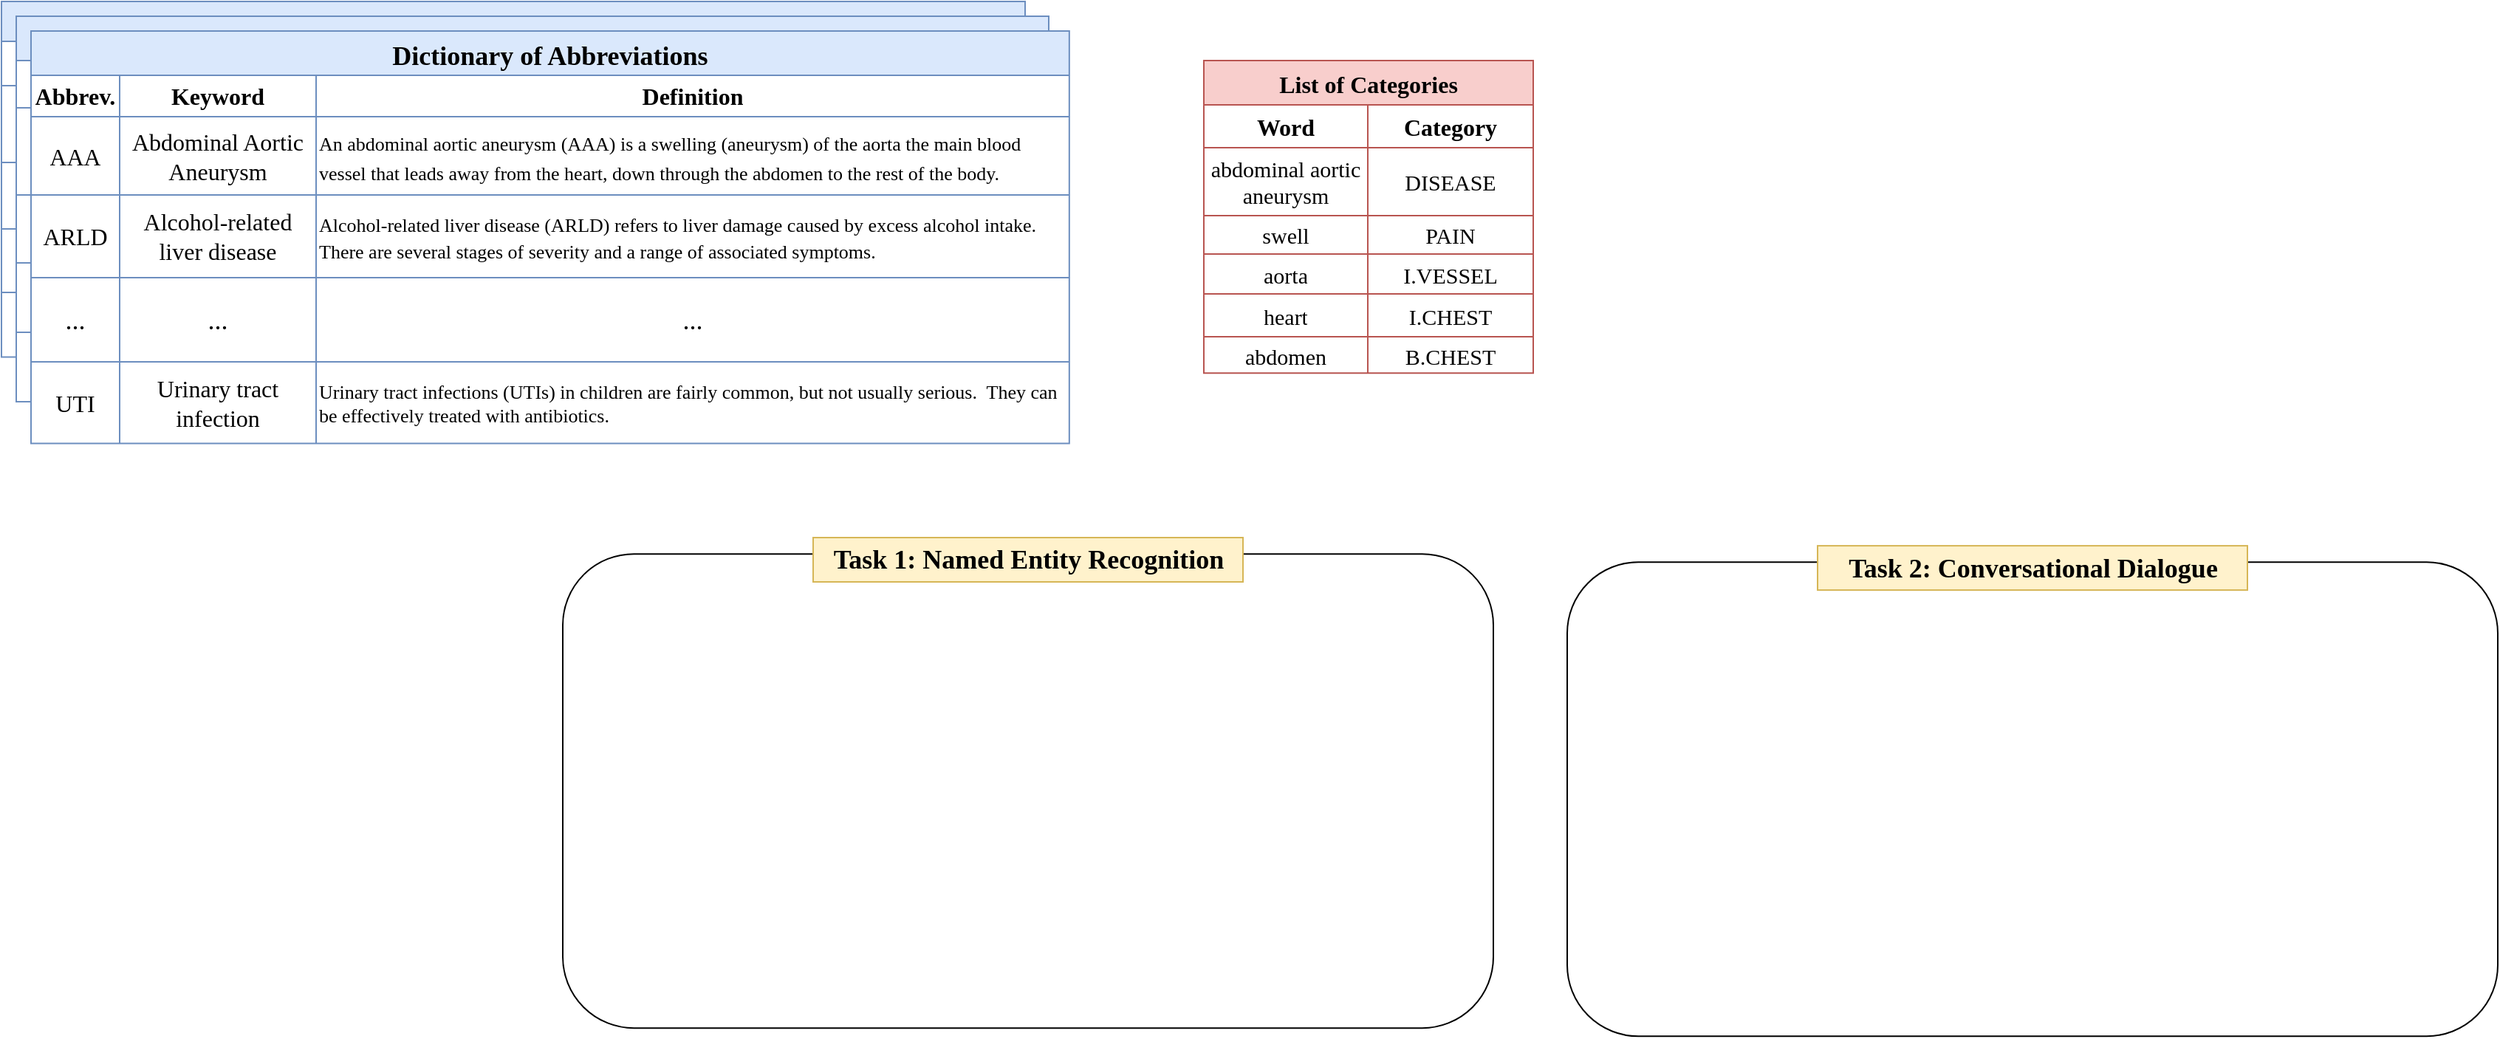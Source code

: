 <mxfile version="22.1.3" type="github">
  <diagram name="페이지-1" id="-8yun-3NOsmLTGrZwqc3">
    <mxGraphModel dx="2025" dy="1115" grid="0" gridSize="10" guides="1" tooltips="1" connect="1" arrows="1" fold="1" page="0" pageScale="1" pageWidth="827" pageHeight="1169" math="0" shadow="0">
      <root>
        <mxCell id="0" />
        <mxCell id="1" parent="0" />
        <mxCell id="UXBK47Knyluay0lU5f_m-27" value="" style="shape=table;startSize=27;container=1;collapsible=0;childLayout=tableLayout;fontSize=18;fillColor=#dae8fc;strokeColor=#6c8ebf;gradientColor=none;swimlaneFillColor=default;fontFamily=Times New Roman;fontStyle=1" parent="1" vertex="1">
          <mxGeometry x="-409" y="-35" width="693" height="240.75" as="geometry" />
        </mxCell>
        <mxCell id="UXBK47Knyluay0lU5f_m-28" value="" style="shape=tableRow;horizontal=0;startSize=0;swimlaneHead=0;swimlaneBody=0;strokeColor=inherit;top=0;left=0;bottom=0;right=0;collapsible=0;dropTarget=0;fillColor=none;points=[[0,0.5],[1,0.5]];portConstraint=eastwest;fontSize=16;" parent="UXBK47Knyluay0lU5f_m-27" vertex="1">
          <mxGeometry y="27" width="693" height="30" as="geometry" />
        </mxCell>
        <mxCell id="UXBK47Knyluay0lU5f_m-29" value="" style="shape=partialRectangle;html=1;whiteSpace=wrap;connectable=0;strokeColor=inherit;overflow=hidden;fillColor=none;top=0;left=0;bottom=0;right=0;pointerEvents=1;fontSize=16;fontStyle=1" parent="UXBK47Knyluay0lU5f_m-28" vertex="1">
          <mxGeometry width="62" height="30" as="geometry">
            <mxRectangle width="62" height="30" as="alternateBounds" />
          </mxGeometry>
        </mxCell>
        <mxCell id="UXBK47Knyluay0lU5f_m-30" value="" style="shape=partialRectangle;html=1;whiteSpace=wrap;connectable=0;strokeColor=inherit;overflow=hidden;fillColor=none;top=0;left=0;bottom=0;right=0;pointerEvents=1;fontSize=16;fontStyle=1" parent="UXBK47Knyluay0lU5f_m-28" vertex="1">
          <mxGeometry x="62" width="136" height="30" as="geometry">
            <mxRectangle width="136" height="30" as="alternateBounds" />
          </mxGeometry>
        </mxCell>
        <mxCell id="UXBK47Knyluay0lU5f_m-31" value="" style="shape=partialRectangle;html=1;whiteSpace=wrap;connectable=0;strokeColor=inherit;overflow=hidden;fillColor=none;top=0;left=0;bottom=0;right=0;pointerEvents=1;fontSize=16;fontStyle=1" parent="UXBK47Knyluay0lU5f_m-28" vertex="1">
          <mxGeometry x="198" width="495" height="30" as="geometry">
            <mxRectangle width="495" height="30" as="alternateBounds" />
          </mxGeometry>
        </mxCell>
        <mxCell id="UXBK47Knyluay0lU5f_m-32" value="" style="shape=tableRow;horizontal=0;startSize=0;swimlaneHead=0;swimlaneBody=0;strokeColor=inherit;top=0;left=0;bottom=0;right=0;collapsible=0;dropTarget=0;fillColor=none;points=[[0,0.5],[1,0.5]];portConstraint=eastwest;fontSize=16;" parent="UXBK47Knyluay0lU5f_m-27" vertex="1">
          <mxGeometry y="57" width="693" height="52" as="geometry" />
        </mxCell>
        <mxCell id="UXBK47Knyluay0lU5f_m-33" value="" style="shape=partialRectangle;html=1;whiteSpace=wrap;connectable=0;strokeColor=inherit;overflow=hidden;fillColor=none;top=0;left=0;bottom=0;right=0;pointerEvents=1;fontSize=16;" parent="UXBK47Knyluay0lU5f_m-32" vertex="1">
          <mxGeometry width="62" height="52" as="geometry">
            <mxRectangle width="62" height="52" as="alternateBounds" />
          </mxGeometry>
        </mxCell>
        <mxCell id="UXBK47Knyluay0lU5f_m-34" value="" style="shape=partialRectangle;html=1;whiteSpace=wrap;connectable=0;strokeColor=inherit;overflow=hidden;fillColor=none;top=0;left=0;bottom=0;right=0;pointerEvents=1;fontSize=16;" parent="UXBK47Knyluay0lU5f_m-32" vertex="1">
          <mxGeometry x="62" width="136" height="52" as="geometry">
            <mxRectangle width="136" height="52" as="alternateBounds" />
          </mxGeometry>
        </mxCell>
        <mxCell id="UXBK47Knyluay0lU5f_m-35" value="" style="shape=partialRectangle;html=1;whiteSpace=wrap;connectable=0;strokeColor=inherit;overflow=hidden;fillColor=none;top=0;left=0;bottom=0;right=0;pointerEvents=1;fontSize=16;" parent="UXBK47Knyluay0lU5f_m-32" vertex="1">
          <mxGeometry x="198" width="495" height="52" as="geometry">
            <mxRectangle width="495" height="52" as="alternateBounds" />
          </mxGeometry>
        </mxCell>
        <mxCell id="UXBK47Knyluay0lU5f_m-36" value="" style="shape=tableRow;horizontal=0;startSize=0;swimlaneHead=0;swimlaneBody=0;strokeColor=inherit;top=0;left=0;bottom=0;right=0;collapsible=0;dropTarget=0;fillColor=none;points=[[0,0.5],[1,0.5]];portConstraint=eastwest;fontSize=16;" parent="UXBK47Knyluay0lU5f_m-27" vertex="1">
          <mxGeometry y="109" width="693" height="45" as="geometry" />
        </mxCell>
        <mxCell id="UXBK47Knyluay0lU5f_m-37" value="" style="shape=partialRectangle;html=1;whiteSpace=wrap;connectable=0;strokeColor=inherit;overflow=hidden;fillColor=none;top=0;left=0;bottom=0;right=0;pointerEvents=1;fontSize=16;" parent="UXBK47Knyluay0lU5f_m-36" vertex="1">
          <mxGeometry width="62" height="45" as="geometry">
            <mxRectangle width="62" height="45" as="alternateBounds" />
          </mxGeometry>
        </mxCell>
        <mxCell id="UXBK47Knyluay0lU5f_m-38" value="" style="shape=partialRectangle;html=1;whiteSpace=wrap;connectable=0;strokeColor=inherit;overflow=hidden;fillColor=none;top=0;left=0;bottom=0;right=0;pointerEvents=1;fontSize=16;" parent="UXBK47Knyluay0lU5f_m-36" vertex="1">
          <mxGeometry x="62" width="136" height="45" as="geometry">
            <mxRectangle width="136" height="45" as="alternateBounds" />
          </mxGeometry>
        </mxCell>
        <mxCell id="UXBK47Knyluay0lU5f_m-39" value="" style="shape=partialRectangle;html=1;whiteSpace=wrap;connectable=0;strokeColor=inherit;overflow=hidden;fillColor=none;top=0;left=0;bottom=0;right=0;pointerEvents=1;fontSize=16;" parent="UXBK47Knyluay0lU5f_m-36" vertex="1">
          <mxGeometry x="198" width="495" height="45" as="geometry">
            <mxRectangle width="495" height="45" as="alternateBounds" />
          </mxGeometry>
        </mxCell>
        <mxCell id="UXBK47Knyluay0lU5f_m-57" style="shape=tableRow;horizontal=0;startSize=0;swimlaneHead=0;swimlaneBody=0;strokeColor=inherit;top=0;left=0;bottom=0;right=0;collapsible=0;dropTarget=0;fillColor=none;points=[[0,0.5],[1,0.5]];portConstraint=eastwest;fontSize=16;" parent="UXBK47Knyluay0lU5f_m-27" vertex="1">
          <mxGeometry y="154" width="693" height="43" as="geometry" />
        </mxCell>
        <mxCell id="UXBK47Knyluay0lU5f_m-58" style="shape=partialRectangle;html=1;whiteSpace=wrap;connectable=0;strokeColor=inherit;overflow=hidden;fillColor=none;top=0;left=0;bottom=0;right=0;pointerEvents=1;fontSize=16;" parent="UXBK47Knyluay0lU5f_m-57" vertex="1">
          <mxGeometry width="62" height="43" as="geometry">
            <mxRectangle width="62" height="43" as="alternateBounds" />
          </mxGeometry>
        </mxCell>
        <mxCell id="UXBK47Knyluay0lU5f_m-59" style="shape=partialRectangle;html=1;whiteSpace=wrap;connectable=0;strokeColor=inherit;overflow=hidden;fillColor=none;top=0;left=0;bottom=0;right=0;pointerEvents=1;fontSize=16;" parent="UXBK47Knyluay0lU5f_m-57" vertex="1">
          <mxGeometry x="62" width="136" height="43" as="geometry">
            <mxRectangle width="136" height="43" as="alternateBounds" />
          </mxGeometry>
        </mxCell>
        <mxCell id="UXBK47Knyluay0lU5f_m-60" style="shape=partialRectangle;html=1;whiteSpace=wrap;connectable=0;strokeColor=inherit;overflow=hidden;fillColor=none;top=0;left=0;bottom=0;right=0;pointerEvents=1;fontSize=16;" parent="UXBK47Knyluay0lU5f_m-57" vertex="1">
          <mxGeometry x="198" width="495" height="43" as="geometry">
            <mxRectangle width="495" height="43" as="alternateBounds" />
          </mxGeometry>
        </mxCell>
        <mxCell id="UXBK47Knyluay0lU5f_m-53" style="shape=tableRow;horizontal=0;startSize=0;swimlaneHead=0;swimlaneBody=0;strokeColor=inherit;top=0;left=0;bottom=0;right=0;collapsible=0;dropTarget=0;fillColor=none;points=[[0,0.5],[1,0.5]];portConstraint=eastwest;fontSize=16;" parent="UXBK47Knyluay0lU5f_m-27" vertex="1">
          <mxGeometry y="197" width="693" height="44" as="geometry" />
        </mxCell>
        <mxCell id="UXBK47Knyluay0lU5f_m-54" style="shape=partialRectangle;html=1;whiteSpace=wrap;connectable=0;strokeColor=inherit;overflow=hidden;fillColor=none;top=0;left=0;bottom=0;right=0;pointerEvents=1;fontSize=16;" parent="UXBK47Knyluay0lU5f_m-53" vertex="1">
          <mxGeometry width="62" height="44" as="geometry">
            <mxRectangle width="62" height="44" as="alternateBounds" />
          </mxGeometry>
        </mxCell>
        <mxCell id="UXBK47Knyluay0lU5f_m-55" style="shape=partialRectangle;html=1;whiteSpace=wrap;connectable=0;strokeColor=inherit;overflow=hidden;fillColor=none;top=0;left=0;bottom=0;right=0;pointerEvents=1;fontSize=16;" parent="UXBK47Knyluay0lU5f_m-53" vertex="1">
          <mxGeometry x="62" width="136" height="44" as="geometry">
            <mxRectangle width="136" height="44" as="alternateBounds" />
          </mxGeometry>
        </mxCell>
        <mxCell id="UXBK47Knyluay0lU5f_m-56" style="shape=partialRectangle;html=1;whiteSpace=wrap;connectable=0;strokeColor=inherit;overflow=hidden;fillColor=none;top=0;left=0;bottom=0;right=0;pointerEvents=1;fontSize=16;" parent="UXBK47Knyluay0lU5f_m-53" vertex="1">
          <mxGeometry x="198" width="495" height="44" as="geometry">
            <mxRectangle width="495" height="44" as="alternateBounds" />
          </mxGeometry>
        </mxCell>
        <mxCell id="UXBK47Knyluay0lU5f_m-61" value="" style="shape=table;startSize=30;container=1;collapsible=0;childLayout=tableLayout;fontSize=18;fillColor=#dae8fc;strokeColor=#6c8ebf;gradientColor=none;swimlaneFillColor=default;fontFamily=Times New Roman;fontStyle=1" parent="1" vertex="1">
          <mxGeometry x="-399" y="-25" width="699" height="261" as="geometry" />
        </mxCell>
        <mxCell id="UXBK47Knyluay0lU5f_m-62" value="" style="shape=tableRow;horizontal=0;startSize=0;swimlaneHead=0;swimlaneBody=0;strokeColor=inherit;top=0;left=0;bottom=0;right=0;collapsible=0;dropTarget=0;fillColor=none;points=[[0,0.5],[1,0.5]];portConstraint=eastwest;fontSize=16;" parent="UXBK47Knyluay0lU5f_m-61" vertex="1">
          <mxGeometry y="30" width="699" height="32" as="geometry" />
        </mxCell>
        <mxCell id="UXBK47Knyluay0lU5f_m-63" value="" style="shape=partialRectangle;html=1;whiteSpace=wrap;connectable=0;strokeColor=inherit;overflow=hidden;fillColor=none;top=0;left=0;bottom=0;right=0;pointerEvents=1;fontSize=16;fontStyle=1" parent="UXBK47Knyluay0lU5f_m-62" vertex="1">
          <mxGeometry width="61" height="32" as="geometry">
            <mxRectangle width="61" height="32" as="alternateBounds" />
          </mxGeometry>
        </mxCell>
        <mxCell id="UXBK47Knyluay0lU5f_m-64" value="" style="shape=partialRectangle;html=1;whiteSpace=wrap;connectable=0;strokeColor=inherit;overflow=hidden;fillColor=none;top=0;left=0;bottom=0;right=0;pointerEvents=1;fontSize=16;fontStyle=1" parent="UXBK47Knyluay0lU5f_m-62" vertex="1">
          <mxGeometry x="61" width="134" height="32" as="geometry">
            <mxRectangle width="134" height="32" as="alternateBounds" />
          </mxGeometry>
        </mxCell>
        <mxCell id="UXBK47Knyluay0lU5f_m-65" value="" style="shape=partialRectangle;html=1;whiteSpace=wrap;connectable=0;strokeColor=inherit;overflow=hidden;fillColor=none;top=0;left=0;bottom=0;right=0;pointerEvents=1;fontSize=16;fontStyle=1" parent="UXBK47Knyluay0lU5f_m-62" vertex="1">
          <mxGeometry x="195" width="504" height="32" as="geometry">
            <mxRectangle width="504" height="32" as="alternateBounds" />
          </mxGeometry>
        </mxCell>
        <mxCell id="UXBK47Knyluay0lU5f_m-66" value="" style="shape=tableRow;horizontal=0;startSize=0;swimlaneHead=0;swimlaneBody=0;strokeColor=inherit;top=0;left=0;bottom=0;right=0;collapsible=0;dropTarget=0;fillColor=none;points=[[0,0.5],[1,0.5]];portConstraint=eastwest;fontSize=16;" parent="UXBK47Knyluay0lU5f_m-61" vertex="1">
          <mxGeometry y="62" width="699" height="59" as="geometry" />
        </mxCell>
        <mxCell id="UXBK47Knyluay0lU5f_m-67" value="" style="shape=partialRectangle;html=1;whiteSpace=wrap;connectable=0;strokeColor=inherit;overflow=hidden;fillColor=none;top=0;left=0;bottom=0;right=0;pointerEvents=1;fontSize=16;" parent="UXBK47Knyluay0lU5f_m-66" vertex="1">
          <mxGeometry width="61" height="59" as="geometry">
            <mxRectangle width="61" height="59" as="alternateBounds" />
          </mxGeometry>
        </mxCell>
        <mxCell id="UXBK47Knyluay0lU5f_m-68" value="" style="shape=partialRectangle;html=1;whiteSpace=wrap;connectable=0;strokeColor=inherit;overflow=hidden;fillColor=none;top=0;left=0;bottom=0;right=0;pointerEvents=1;fontSize=16;" parent="UXBK47Knyluay0lU5f_m-66" vertex="1">
          <mxGeometry x="61" width="134" height="59" as="geometry">
            <mxRectangle width="134" height="59" as="alternateBounds" />
          </mxGeometry>
        </mxCell>
        <mxCell id="UXBK47Knyluay0lU5f_m-69" value="" style="shape=partialRectangle;html=1;whiteSpace=wrap;connectable=0;strokeColor=inherit;overflow=hidden;fillColor=none;top=0;left=0;bottom=0;right=0;pointerEvents=1;fontSize=16;" parent="UXBK47Knyluay0lU5f_m-66" vertex="1">
          <mxGeometry x="195" width="504" height="59" as="geometry">
            <mxRectangle width="504" height="59" as="alternateBounds" />
          </mxGeometry>
        </mxCell>
        <mxCell id="UXBK47Knyluay0lU5f_m-70" value="" style="shape=tableRow;horizontal=0;startSize=0;swimlaneHead=0;swimlaneBody=0;strokeColor=inherit;top=0;left=0;bottom=0;right=0;collapsible=0;dropTarget=0;fillColor=none;points=[[0,0.5],[1,0.5]];portConstraint=eastwest;fontSize=16;" parent="UXBK47Knyluay0lU5f_m-61" vertex="1">
          <mxGeometry y="121" width="699" height="46" as="geometry" />
        </mxCell>
        <mxCell id="UXBK47Knyluay0lU5f_m-71" value="" style="shape=partialRectangle;html=1;whiteSpace=wrap;connectable=0;strokeColor=inherit;overflow=hidden;fillColor=none;top=0;left=0;bottom=0;right=0;pointerEvents=1;fontSize=16;" parent="UXBK47Knyluay0lU5f_m-70" vertex="1">
          <mxGeometry width="61" height="46" as="geometry">
            <mxRectangle width="61" height="46" as="alternateBounds" />
          </mxGeometry>
        </mxCell>
        <mxCell id="UXBK47Knyluay0lU5f_m-72" value="" style="shape=partialRectangle;html=1;whiteSpace=wrap;connectable=0;strokeColor=inherit;overflow=hidden;fillColor=none;top=0;left=0;bottom=0;right=0;pointerEvents=1;fontSize=16;" parent="UXBK47Knyluay0lU5f_m-70" vertex="1">
          <mxGeometry x="61" width="134" height="46" as="geometry">
            <mxRectangle width="134" height="46" as="alternateBounds" />
          </mxGeometry>
        </mxCell>
        <mxCell id="UXBK47Knyluay0lU5f_m-73" value="" style="shape=partialRectangle;html=1;whiteSpace=wrap;connectable=0;strokeColor=inherit;overflow=hidden;fillColor=none;top=0;left=0;bottom=0;right=0;pointerEvents=1;fontSize=16;" parent="UXBK47Knyluay0lU5f_m-70" vertex="1">
          <mxGeometry x="195" width="504" height="46" as="geometry">
            <mxRectangle width="504" height="46" as="alternateBounds" />
          </mxGeometry>
        </mxCell>
        <mxCell id="UXBK47Knyluay0lU5f_m-74" style="shape=tableRow;horizontal=0;startSize=0;swimlaneHead=0;swimlaneBody=0;strokeColor=inherit;top=0;left=0;bottom=0;right=0;collapsible=0;dropTarget=0;fillColor=none;points=[[0,0.5],[1,0.5]];portConstraint=eastwest;fontSize=16;" parent="UXBK47Knyluay0lU5f_m-61" vertex="1">
          <mxGeometry y="167" width="699" height="47" as="geometry" />
        </mxCell>
        <mxCell id="UXBK47Knyluay0lU5f_m-75" style="shape=partialRectangle;html=1;whiteSpace=wrap;connectable=0;strokeColor=inherit;overflow=hidden;fillColor=none;top=0;left=0;bottom=0;right=0;pointerEvents=1;fontSize=16;" parent="UXBK47Knyluay0lU5f_m-74" vertex="1">
          <mxGeometry width="61" height="47" as="geometry">
            <mxRectangle width="61" height="47" as="alternateBounds" />
          </mxGeometry>
        </mxCell>
        <mxCell id="UXBK47Knyluay0lU5f_m-76" style="shape=partialRectangle;html=1;whiteSpace=wrap;connectable=0;strokeColor=inherit;overflow=hidden;fillColor=none;top=0;left=0;bottom=0;right=0;pointerEvents=1;fontSize=16;" parent="UXBK47Knyluay0lU5f_m-74" vertex="1">
          <mxGeometry x="61" width="134" height="47" as="geometry">
            <mxRectangle width="134" height="47" as="alternateBounds" />
          </mxGeometry>
        </mxCell>
        <mxCell id="UXBK47Knyluay0lU5f_m-77" style="shape=partialRectangle;html=1;whiteSpace=wrap;connectable=0;strokeColor=inherit;overflow=hidden;fillColor=none;top=0;left=0;bottom=0;right=0;pointerEvents=1;fontSize=16;" parent="UXBK47Knyluay0lU5f_m-74" vertex="1">
          <mxGeometry x="195" width="504" height="47" as="geometry">
            <mxRectangle width="504" height="47" as="alternateBounds" />
          </mxGeometry>
        </mxCell>
        <mxCell id="UXBK47Knyluay0lU5f_m-78" style="shape=tableRow;horizontal=0;startSize=0;swimlaneHead=0;swimlaneBody=0;strokeColor=inherit;top=0;left=0;bottom=0;right=0;collapsible=0;dropTarget=0;fillColor=none;points=[[0,0.5],[1,0.5]];portConstraint=eastwest;fontSize=16;" parent="UXBK47Knyluay0lU5f_m-61" vertex="1">
          <mxGeometry y="214" width="699" height="47" as="geometry" />
        </mxCell>
        <mxCell id="UXBK47Knyluay0lU5f_m-79" style="shape=partialRectangle;html=1;whiteSpace=wrap;connectable=0;strokeColor=inherit;overflow=hidden;fillColor=none;top=0;left=0;bottom=0;right=0;pointerEvents=1;fontSize=16;" parent="UXBK47Knyluay0lU5f_m-78" vertex="1">
          <mxGeometry width="61" height="47" as="geometry">
            <mxRectangle width="61" height="47" as="alternateBounds" />
          </mxGeometry>
        </mxCell>
        <mxCell id="UXBK47Knyluay0lU5f_m-80" style="shape=partialRectangle;html=1;whiteSpace=wrap;connectable=0;strokeColor=inherit;overflow=hidden;fillColor=none;top=0;left=0;bottom=0;right=0;pointerEvents=1;fontSize=16;" parent="UXBK47Knyluay0lU5f_m-78" vertex="1">
          <mxGeometry x="61" width="134" height="47" as="geometry">
            <mxRectangle width="134" height="47" as="alternateBounds" />
          </mxGeometry>
        </mxCell>
        <mxCell id="UXBK47Knyluay0lU5f_m-81" style="shape=partialRectangle;html=1;whiteSpace=wrap;connectable=0;strokeColor=inherit;overflow=hidden;fillColor=none;top=0;left=0;bottom=0;right=0;pointerEvents=1;fontSize=16;" parent="UXBK47Knyluay0lU5f_m-78" vertex="1">
          <mxGeometry x="195" width="504" height="47" as="geometry">
            <mxRectangle width="504" height="47" as="alternateBounds" />
          </mxGeometry>
        </mxCell>
        <mxCell id="UXBK47Knyluay0lU5f_m-82" value="Dictionary of Abbreviations" style="shape=table;startSize=30;container=1;collapsible=0;childLayout=tableLayout;fontSize=18;fillColor=#dae8fc;strokeColor=#6c8ebf;gradientColor=none;swimlaneFillColor=default;fontFamily=Times New Roman;fontStyle=1" parent="1" vertex="1">
          <mxGeometry x="-389" y="-15" width="702.917" height="279.251" as="geometry" />
        </mxCell>
        <mxCell id="UXBK47Knyluay0lU5f_m-83" value="" style="shape=tableRow;horizontal=0;startSize=0;swimlaneHead=0;swimlaneBody=0;strokeColor=inherit;top=0;left=0;bottom=0;right=0;collapsible=0;dropTarget=0;fillColor=none;points=[[0,0.5],[1,0.5]];portConstraint=eastwest;fontSize=16;" parent="UXBK47Knyluay0lU5f_m-82" vertex="1">
          <mxGeometry y="30" width="702.917" height="28" as="geometry" />
        </mxCell>
        <mxCell id="UXBK47Knyluay0lU5f_m-84" value="Abbrev." style="shape=partialRectangle;html=1;whiteSpace=wrap;connectable=0;strokeColor=inherit;overflow=hidden;fillColor=none;top=0;left=0;bottom=0;right=0;pointerEvents=1;fontSize=16;fontStyle=1;fontFamily=Times New Roman;" parent="UXBK47Knyluay0lU5f_m-83" vertex="1">
          <mxGeometry width="60" height="28" as="geometry">
            <mxRectangle width="60" height="28" as="alternateBounds" />
          </mxGeometry>
        </mxCell>
        <mxCell id="UXBK47Knyluay0lU5f_m-85" value="Keyword" style="shape=partialRectangle;html=1;whiteSpace=wrap;connectable=0;strokeColor=inherit;overflow=hidden;fillColor=none;top=0;left=0;bottom=0;right=0;pointerEvents=1;fontSize=16;fontStyle=1;fontFamily=Times New Roman;" parent="UXBK47Knyluay0lU5f_m-83" vertex="1">
          <mxGeometry x="60" width="133" height="28" as="geometry">
            <mxRectangle width="133" height="28" as="alternateBounds" />
          </mxGeometry>
        </mxCell>
        <mxCell id="UXBK47Knyluay0lU5f_m-86" value="Definition" style="shape=partialRectangle;html=1;whiteSpace=wrap;connectable=0;strokeColor=inherit;overflow=hidden;fillColor=none;top=0;left=0;bottom=0;right=0;pointerEvents=1;fontSize=16;fontStyle=1;fontFamily=Times New Roman;" parent="UXBK47Knyluay0lU5f_m-83" vertex="1">
          <mxGeometry x="193" width="510" height="28" as="geometry">
            <mxRectangle width="510" height="28" as="alternateBounds" />
          </mxGeometry>
        </mxCell>
        <mxCell id="UXBK47Knyluay0lU5f_m-87" value="" style="shape=tableRow;horizontal=0;startSize=0;swimlaneHead=0;swimlaneBody=0;strokeColor=inherit;top=0;left=0;bottom=0;right=0;collapsible=0;dropTarget=0;fillColor=none;points=[[0,0.5],[1,0.5]];portConstraint=eastwest;fontSize=16;" parent="UXBK47Knyluay0lU5f_m-82" vertex="1">
          <mxGeometry y="58" width="702.917" height="53" as="geometry" />
        </mxCell>
        <mxCell id="UXBK47Knyluay0lU5f_m-88" value="AAA" style="shape=partialRectangle;html=1;whiteSpace=wrap;connectable=0;strokeColor=inherit;overflow=hidden;fillColor=none;top=0;left=0;bottom=0;right=0;pointerEvents=1;fontSize=16;fontFamily=Times New Roman;" parent="UXBK47Knyluay0lU5f_m-87" vertex="1">
          <mxGeometry width="60" height="53" as="geometry">
            <mxRectangle width="60" height="53" as="alternateBounds" />
          </mxGeometry>
        </mxCell>
        <mxCell id="UXBK47Knyluay0lU5f_m-89" value="Abdominal Aortic Aneurysm" style="shape=partialRectangle;html=1;whiteSpace=wrap;connectable=0;strokeColor=inherit;overflow=hidden;fillColor=none;top=0;left=0;bottom=0;right=0;pointerEvents=1;fontSize=16;fontFamily=Times New Roman;" parent="UXBK47Knyluay0lU5f_m-87" vertex="1">
          <mxGeometry x="60" width="133" height="53" as="geometry">
            <mxRectangle width="133" height="53" as="alternateBounds" />
          </mxGeometry>
        </mxCell>
        <mxCell id="UXBK47Knyluay0lU5f_m-90" value="&lt;font style=&quot;font-size: 13px;&quot;&gt;An abdominal aortic aneurysm (AAA) is a swelling (aneurysm) of the aorta the main blood vessel that leads away from the heart, down through the abdomen to the rest of the body.&amp;nbsp;&lt;/font&gt;" style="shape=partialRectangle;html=1;whiteSpace=wrap;connectable=0;strokeColor=inherit;overflow=hidden;fillColor=none;top=0;left=0;bottom=0;right=0;pointerEvents=1;fontSize=16;align=left;fontFamily=Times New Roman;" parent="UXBK47Knyluay0lU5f_m-87" vertex="1">
          <mxGeometry x="193" width="510" height="53" as="geometry">
            <mxRectangle width="510" height="53" as="alternateBounds" />
          </mxGeometry>
        </mxCell>
        <mxCell id="UXBK47Knyluay0lU5f_m-91" value="" style="shape=tableRow;horizontal=0;startSize=0;swimlaneHead=0;swimlaneBody=0;strokeColor=inherit;top=0;left=0;bottom=0;right=0;collapsible=0;dropTarget=0;fillColor=none;points=[[0,0.5],[1,0.5]];portConstraint=eastwest;fontSize=16;" parent="UXBK47Knyluay0lU5f_m-82" vertex="1">
          <mxGeometry y="111" width="702.917" height="56" as="geometry" />
        </mxCell>
        <mxCell id="UXBK47Knyluay0lU5f_m-92" value="ARLD" style="shape=partialRectangle;html=1;whiteSpace=wrap;connectable=0;strokeColor=inherit;overflow=hidden;fillColor=none;top=0;left=0;bottom=0;right=0;pointerEvents=1;fontSize=16;fontFamily=Times New Roman;" parent="UXBK47Knyluay0lU5f_m-91" vertex="1">
          <mxGeometry width="60" height="56" as="geometry">
            <mxRectangle width="60" height="56" as="alternateBounds" />
          </mxGeometry>
        </mxCell>
        <mxCell id="UXBK47Knyluay0lU5f_m-93" value="Alcohol-related liver disease" style="shape=partialRectangle;html=1;whiteSpace=wrap;connectable=0;strokeColor=inherit;overflow=hidden;fillColor=none;top=0;left=0;bottom=0;right=0;pointerEvents=1;fontSize=16;fontFamily=Times New Roman;" parent="UXBK47Knyluay0lU5f_m-91" vertex="1">
          <mxGeometry x="60" width="133" height="56" as="geometry">
            <mxRectangle width="133" height="56" as="alternateBounds" />
          </mxGeometry>
        </mxCell>
        <mxCell id="UXBK47Knyluay0lU5f_m-94" value="&lt;font style=&quot;font-size: 13px;&quot;&gt;Alcohol-related liver disease (ARLD) refers to liver damage caused by excess alcohol intake.&amp;nbsp; There are several stages of severity and a range of associated symptoms.&lt;/font&gt;" style="shape=partialRectangle;html=1;whiteSpace=wrap;connectable=0;strokeColor=inherit;overflow=hidden;fillColor=none;top=0;left=0;bottom=0;right=0;pointerEvents=1;fontSize=15;fontFamily=Times New Roman;align=left;" parent="UXBK47Knyluay0lU5f_m-91" vertex="1">
          <mxGeometry x="193" width="510" height="56" as="geometry">
            <mxRectangle width="510" height="56" as="alternateBounds" />
          </mxGeometry>
        </mxCell>
        <mxCell id="UXBK47Knyluay0lU5f_m-95" style="shape=tableRow;horizontal=0;startSize=0;swimlaneHead=0;swimlaneBody=0;strokeColor=inherit;top=0;left=0;bottom=0;right=0;collapsible=0;dropTarget=0;fillColor=none;points=[[0,0.5],[1,0.5]];portConstraint=eastwest;fontSize=16;" parent="UXBK47Knyluay0lU5f_m-82" vertex="1">
          <mxGeometry y="167" width="702.917" height="57" as="geometry" />
        </mxCell>
        <mxCell id="UXBK47Knyluay0lU5f_m-96" value="..." style="shape=partialRectangle;html=1;whiteSpace=wrap;connectable=0;strokeColor=inherit;overflow=hidden;fillColor=none;top=0;left=0;bottom=0;right=0;pointerEvents=1;fontSize=18;fontFamily=Times New Roman;" parent="UXBK47Knyluay0lU5f_m-95" vertex="1">
          <mxGeometry width="60" height="57" as="geometry">
            <mxRectangle width="60" height="57" as="alternateBounds" />
          </mxGeometry>
        </mxCell>
        <mxCell id="UXBK47Knyluay0lU5f_m-97" value="..." style="shape=partialRectangle;html=1;whiteSpace=wrap;connectable=0;strokeColor=inherit;overflow=hidden;fillColor=none;top=0;left=0;bottom=0;right=0;pointerEvents=1;fontSize=18;fontFamily=Times New Roman;" parent="UXBK47Knyluay0lU5f_m-95" vertex="1">
          <mxGeometry x="60" width="133" height="57" as="geometry">
            <mxRectangle width="133" height="57" as="alternateBounds" />
          </mxGeometry>
        </mxCell>
        <mxCell id="UXBK47Knyluay0lU5f_m-98" value="..." style="shape=partialRectangle;html=1;whiteSpace=wrap;connectable=0;strokeColor=inherit;overflow=hidden;fillColor=none;top=0;left=0;bottom=0;right=0;pointerEvents=1;fontSize=18;align=center;fontFamily=Times New Roman;" parent="UXBK47Knyluay0lU5f_m-95" vertex="1">
          <mxGeometry x="193" width="510" height="57" as="geometry">
            <mxRectangle width="510" height="57" as="alternateBounds" />
          </mxGeometry>
        </mxCell>
        <mxCell id="UXBK47Knyluay0lU5f_m-99" style="shape=tableRow;horizontal=0;startSize=0;swimlaneHead=0;swimlaneBody=0;strokeColor=inherit;top=0;left=0;bottom=0;right=0;collapsible=0;dropTarget=0;fillColor=none;points=[[0,0.5],[1,0.5]];portConstraint=eastwest;fontSize=16;" parent="UXBK47Knyluay0lU5f_m-82" vertex="1">
          <mxGeometry y="224" width="702.917" height="55" as="geometry" />
        </mxCell>
        <mxCell id="UXBK47Knyluay0lU5f_m-100" value="UTI" style="shape=partialRectangle;html=1;whiteSpace=wrap;connectable=0;strokeColor=inherit;overflow=hidden;fillColor=none;top=0;left=0;bottom=0;right=0;pointerEvents=1;fontSize=16;fontFamily=Times New Roman;" parent="UXBK47Knyluay0lU5f_m-99" vertex="1">
          <mxGeometry width="60" height="55" as="geometry">
            <mxRectangle width="60" height="55" as="alternateBounds" />
          </mxGeometry>
        </mxCell>
        <mxCell id="UXBK47Knyluay0lU5f_m-101" value="Urinary tract infection" style="shape=partialRectangle;html=1;whiteSpace=wrap;connectable=0;strokeColor=inherit;overflow=hidden;fillColor=none;top=0;left=0;bottom=0;right=0;pointerEvents=1;fontSize=16;fontFamily=Times New Roman;" parent="UXBK47Knyluay0lU5f_m-99" vertex="1">
          <mxGeometry x="60" width="133" height="55" as="geometry">
            <mxRectangle width="133" height="55" as="alternateBounds" />
          </mxGeometry>
        </mxCell>
        <mxCell id="UXBK47Knyluay0lU5f_m-102" value="Urinary tract infections (UTIs) in children are fairly common, but not usually serious.&amp;nbsp; They can be effectively treated with antibiotics.&amp;nbsp;" style="shape=partialRectangle;html=1;whiteSpace=wrap;connectable=0;strokeColor=inherit;overflow=hidden;fillColor=none;top=0;left=0;bottom=0;right=0;pointerEvents=1;fontSize=13;align=left;fontFamily=Times New Roman;" parent="UXBK47Knyluay0lU5f_m-99" vertex="1">
          <mxGeometry x="193" width="510" height="55" as="geometry">
            <mxRectangle width="510" height="55" as="alternateBounds" />
          </mxGeometry>
        </mxCell>
        <mxCell id="UXBK47Knyluay0lU5f_m-104" value="" style="rounded=1;whiteSpace=wrap;html=1;" parent="1" vertex="1">
          <mxGeometry x="-29" y="339.08" width="630" height="321" as="geometry" />
        </mxCell>
        <mxCell id="UXBK47Knyluay0lU5f_m-105" value="&lt;font size=&quot;1&quot; face=&quot;Times New Roman&quot;&gt;&lt;b style=&quot;font-size: 18px;&quot;&gt;Task 1: Named Entity Recognition&lt;/b&gt;&lt;/font&gt;" style="text;html=1;strokeColor=#d6b656;fillColor=#fff2cc;align=center;verticalAlign=middle;whiteSpace=wrap;rounded=0;" parent="1" vertex="1">
          <mxGeometry x="140.5" y="328" width="291" height="30" as="geometry" />
        </mxCell>
        <mxCell id="UXBK47Knyluay0lU5f_m-107" value="List of Categories" style="shape=table;startSize=30;container=1;collapsible=0;childLayout=tableLayout;strokeColor=#b85450;fontSize=16;fontFamily=Times New Roman;fontStyle=1;fillColor=#f8cecc;" parent="1" vertex="1">
          <mxGeometry x="405" y="5" width="223" height="211.583" as="geometry" />
        </mxCell>
        <mxCell id="UXBK47Knyluay0lU5f_m-108" value="" style="shape=tableRow;horizontal=0;startSize=0;swimlaneHead=0;swimlaneBody=0;strokeColor=inherit;top=0;left=0;bottom=0;right=0;collapsible=0;dropTarget=0;fillColor=none;points=[[0,0.5],[1,0.5]];portConstraint=eastwest;fontSize=16;" parent="UXBK47Knyluay0lU5f_m-107" vertex="1">
          <mxGeometry y="30" width="223" height="29" as="geometry" />
        </mxCell>
        <mxCell id="UXBK47Knyluay0lU5f_m-109" value="Word" style="shape=partialRectangle;html=1;whiteSpace=wrap;connectable=0;strokeColor=inherit;overflow=hidden;fillColor=none;top=0;left=0;bottom=0;right=0;pointerEvents=1;fontSize=16;fontFamily=Times New Roman;fontStyle=1" parent="UXBK47Knyluay0lU5f_m-108" vertex="1">
          <mxGeometry width="111" height="29" as="geometry">
            <mxRectangle width="111" height="29" as="alternateBounds" />
          </mxGeometry>
        </mxCell>
        <mxCell id="UXBK47Knyluay0lU5f_m-110" value="Category" style="shape=partialRectangle;html=1;whiteSpace=wrap;connectable=0;strokeColor=inherit;overflow=hidden;fillColor=none;top=0;left=0;bottom=0;right=0;pointerEvents=1;fontSize=16;fontFamily=Times New Roman;fontStyle=1" parent="UXBK47Knyluay0lU5f_m-108" vertex="1">
          <mxGeometry x="111" width="112" height="29" as="geometry">
            <mxRectangle width="112" height="29" as="alternateBounds" />
          </mxGeometry>
        </mxCell>
        <mxCell id="UXBK47Knyluay0lU5f_m-112" value="" style="shape=tableRow;horizontal=0;startSize=0;swimlaneHead=0;swimlaneBody=0;strokeColor=inherit;top=0;left=0;bottom=0;right=0;collapsible=0;dropTarget=0;fillColor=none;points=[[0,0.5],[1,0.5]];portConstraint=eastwest;fontSize=16;" parent="UXBK47Knyluay0lU5f_m-107" vertex="1">
          <mxGeometry y="59" width="223" height="46" as="geometry" />
        </mxCell>
        <mxCell id="UXBK47Knyluay0lU5f_m-113" value="&lt;font style=&quot;font-size: 15px;&quot;&gt;abdominal aortic aneurysm&lt;/font&gt;" style="shape=partialRectangle;html=1;whiteSpace=wrap;connectable=0;strokeColor=inherit;overflow=hidden;fillColor=none;top=0;left=0;bottom=0;right=0;pointerEvents=1;fontSize=15;fontFamily=Times New Roman;" parent="UXBK47Knyluay0lU5f_m-112" vertex="1">
          <mxGeometry width="111" height="46" as="geometry">
            <mxRectangle width="111" height="46" as="alternateBounds" />
          </mxGeometry>
        </mxCell>
        <mxCell id="UXBK47Knyluay0lU5f_m-114" value="DISEASE" style="shape=partialRectangle;html=1;whiteSpace=wrap;connectable=0;strokeColor=inherit;overflow=hidden;fillColor=none;top=0;left=0;bottom=0;right=0;pointerEvents=1;fontSize=15;fontFamily=Times New Roman;" parent="UXBK47Knyluay0lU5f_m-112" vertex="1">
          <mxGeometry x="111" width="112" height="46" as="geometry">
            <mxRectangle width="112" height="46" as="alternateBounds" />
          </mxGeometry>
        </mxCell>
        <mxCell id="UXBK47Knyluay0lU5f_m-116" value="" style="shape=tableRow;horizontal=0;startSize=0;swimlaneHead=0;swimlaneBody=0;strokeColor=inherit;top=0;left=0;bottom=0;right=0;collapsible=0;dropTarget=0;fillColor=none;points=[[0,0.5],[1,0.5]];portConstraint=eastwest;fontSize=16;" parent="UXBK47Knyluay0lU5f_m-107" vertex="1">
          <mxGeometry y="105" width="223" height="26" as="geometry" />
        </mxCell>
        <mxCell id="UXBK47Knyluay0lU5f_m-117" value="&lt;span style=&quot;color: rgb(0, 0, 0); font-size: 15px; font-style: normal; font-variant-ligatures: normal; font-variant-caps: normal; font-weight: 400; letter-spacing: normal; orphans: 2; text-align: left; text-indent: 0px; text-transform: none; widows: 2; word-spacing: 0px; -webkit-text-stroke-width: 0px; background-color: rgb(255, 255, 255); text-decoration-thickness: initial; text-decoration-style: initial; text-decoration-color: initial; float: none; display: inline !important;&quot;&gt;swell&lt;/span&gt;" style="shape=partialRectangle;html=1;whiteSpace=wrap;connectable=0;strokeColor=inherit;overflow=hidden;fillColor=none;top=0;left=0;bottom=0;right=0;pointerEvents=1;fontSize=15;fontFamily=Times New Roman;" parent="UXBK47Knyluay0lU5f_m-116" vertex="1">
          <mxGeometry width="111" height="26" as="geometry">
            <mxRectangle width="111" height="26" as="alternateBounds" />
          </mxGeometry>
        </mxCell>
        <mxCell id="UXBK47Knyluay0lU5f_m-118" value="PAIN" style="shape=partialRectangle;html=1;whiteSpace=wrap;connectable=0;strokeColor=inherit;overflow=hidden;fillColor=none;top=0;left=0;bottom=0;right=0;pointerEvents=1;fontSize=15;fontFamily=Times New Roman;" parent="UXBK47Knyluay0lU5f_m-116" vertex="1">
          <mxGeometry x="111" width="112" height="26" as="geometry">
            <mxRectangle width="112" height="26" as="alternateBounds" />
          </mxGeometry>
        </mxCell>
        <mxCell id="UXBK47Knyluay0lU5f_m-120" style="shape=tableRow;horizontal=0;startSize=0;swimlaneHead=0;swimlaneBody=0;strokeColor=inherit;top=0;left=0;bottom=0;right=0;collapsible=0;dropTarget=0;fillColor=none;points=[[0,0.5],[1,0.5]];portConstraint=eastwest;fontSize=16;" parent="UXBK47Knyluay0lU5f_m-107" vertex="1">
          <mxGeometry y="131" width="223" height="27" as="geometry" />
        </mxCell>
        <mxCell id="UXBK47Knyluay0lU5f_m-121" value="aorta" style="shape=partialRectangle;html=1;whiteSpace=wrap;connectable=0;strokeColor=inherit;overflow=hidden;fillColor=none;top=0;left=0;bottom=0;right=0;pointerEvents=1;fontSize=15;fontFamily=Times New Roman;" parent="UXBK47Knyluay0lU5f_m-120" vertex="1">
          <mxGeometry width="111" height="27" as="geometry">
            <mxRectangle width="111" height="27" as="alternateBounds" />
          </mxGeometry>
        </mxCell>
        <mxCell id="UXBK47Knyluay0lU5f_m-122" value="I.VESSEL" style="shape=partialRectangle;html=1;whiteSpace=wrap;connectable=0;strokeColor=inherit;overflow=hidden;fillColor=none;top=0;left=0;bottom=0;right=0;pointerEvents=1;fontSize=15;fontFamily=Times New Roman;" parent="UXBK47Knyluay0lU5f_m-120" vertex="1">
          <mxGeometry x="111" width="112" height="27" as="geometry">
            <mxRectangle width="112" height="27" as="alternateBounds" />
          </mxGeometry>
        </mxCell>
        <mxCell id="UXBK47Knyluay0lU5f_m-123" style="shape=tableRow;horizontal=0;startSize=0;swimlaneHead=0;swimlaneBody=0;strokeColor=inherit;top=0;left=0;bottom=0;right=0;collapsible=0;dropTarget=0;fillColor=none;points=[[0,0.5],[1,0.5]];portConstraint=eastwest;fontSize=16;" parent="UXBK47Knyluay0lU5f_m-107" vertex="1">
          <mxGeometry y="158" width="223" height="29" as="geometry" />
        </mxCell>
        <mxCell id="UXBK47Knyluay0lU5f_m-124" value="heart" style="shape=partialRectangle;html=1;whiteSpace=wrap;connectable=0;strokeColor=inherit;overflow=hidden;fillColor=none;top=0;left=0;bottom=0;right=0;pointerEvents=1;fontSize=15;fontFamily=Times New Roman;" parent="UXBK47Knyluay0lU5f_m-123" vertex="1">
          <mxGeometry width="111" height="29" as="geometry">
            <mxRectangle width="111" height="29" as="alternateBounds" />
          </mxGeometry>
        </mxCell>
        <mxCell id="UXBK47Knyluay0lU5f_m-125" value="I.CHEST" style="shape=partialRectangle;html=1;whiteSpace=wrap;connectable=0;strokeColor=inherit;overflow=hidden;fillColor=none;top=0;left=0;bottom=0;right=0;pointerEvents=1;fontSize=15;fontFamily=Times New Roman;" parent="UXBK47Knyluay0lU5f_m-123" vertex="1">
          <mxGeometry x="111" width="112" height="29" as="geometry">
            <mxRectangle width="112" height="29" as="alternateBounds" />
          </mxGeometry>
        </mxCell>
        <mxCell id="UXBK47Knyluay0lU5f_m-126" style="shape=tableRow;horizontal=0;startSize=0;swimlaneHead=0;swimlaneBody=0;strokeColor=inherit;top=0;left=0;bottom=0;right=0;collapsible=0;dropTarget=0;fillColor=none;points=[[0,0.5],[1,0.5]];portConstraint=eastwest;fontSize=16;" parent="UXBK47Knyluay0lU5f_m-107" vertex="1">
          <mxGeometry y="187" width="223" height="25" as="geometry" />
        </mxCell>
        <mxCell id="UXBK47Knyluay0lU5f_m-127" value="abdomen" style="shape=partialRectangle;html=1;whiteSpace=wrap;connectable=0;strokeColor=inherit;overflow=hidden;fillColor=none;top=0;left=0;bottom=0;right=0;pointerEvents=1;fontSize=15;fontFamily=Times New Roman;" parent="UXBK47Knyluay0lU5f_m-126" vertex="1">
          <mxGeometry width="111" height="25" as="geometry">
            <mxRectangle width="111" height="25" as="alternateBounds" />
          </mxGeometry>
        </mxCell>
        <mxCell id="UXBK47Knyluay0lU5f_m-128" value="B.CHEST" style="shape=partialRectangle;html=1;whiteSpace=wrap;connectable=0;strokeColor=inherit;overflow=hidden;fillColor=none;top=0;left=0;bottom=0;right=0;pointerEvents=1;fontSize=15;fontFamily=Times New Roman;" parent="UXBK47Knyluay0lU5f_m-126" vertex="1">
          <mxGeometry x="111" width="112" height="25" as="geometry">
            <mxRectangle width="112" height="25" as="alternateBounds" />
          </mxGeometry>
        </mxCell>
        <mxCell id="DXwUp75bNK78d7WyVg1d-1" value="" style="rounded=1;whiteSpace=wrap;html=1;" vertex="1" parent="1">
          <mxGeometry x="651" y="344.62" width="630" height="321" as="geometry" />
        </mxCell>
        <mxCell id="DXwUp75bNK78d7WyVg1d-2" value="&lt;font size=&quot;1&quot; face=&quot;Times New Roman&quot;&gt;&lt;b style=&quot;font-size: 18px;&quot;&gt;Task 2: Conversational Dialogue&lt;/b&gt;&lt;/font&gt;" style="text;html=1;strokeColor=#d6b656;fillColor=#fff2cc;align=center;verticalAlign=middle;whiteSpace=wrap;rounded=0;" vertex="1" parent="1">
          <mxGeometry x="820.5" y="333.54" width="291" height="30" as="geometry" />
        </mxCell>
      </root>
    </mxGraphModel>
  </diagram>
</mxfile>
